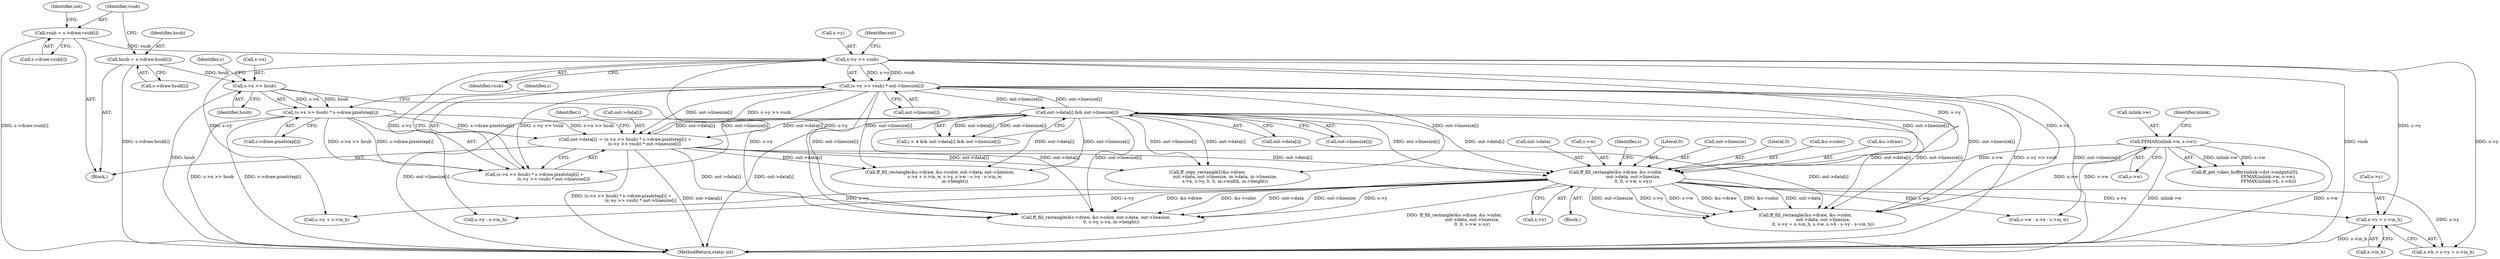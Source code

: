 digraph "0_FFmpeg_e43a0a232dbf6d3c161823c2e07c52e76227a1bc_7@pointer" {
"1000281" [label="(Call,s->y + s->in_h)"];
"1000238" [label="(Call,s->y >> vsub)"];
"1000208" [label="(Call,vsub = s->draw.vsub[i])"];
"1000253" [label="(Call,ff_fill_rectangle(&s->draw, &s->color,\n                          out->data, out->linesize,\n                          0, 0, s->w, s->y))"];
"1000183" [label="(Call,out->data[i] && out->linesize[i])"];
"1000217" [label="(Call,out->data[i] -= (s->x >> hsub) * s->draw.pixelstep[i] +\n                            (s->y >> vsub) * out->linesize[i])"];
"1000224" [label="(Call,(s->x >> hsub) * s->draw.pixelstep[i])"];
"1000225" [label="(Call,s->x >> hsub)"];
"1000198" [label="(Call,hsub = s->draw.hsub[i])"];
"1000237" [label="(Call,(s->y >> vsub) * out->linesize[i])"];
"1000142" [label="(Call,FFMAX(inlink->w, s->w))"];
"1000238" [label="(Call,s->y >> vsub)"];
"1000225" [label="(Call,s->x >> hsub)"];
"1000239" [label="(Call,s->y)"];
"1000210" [label="(Call,s->draw.vsub[i])"];
"1000217" [label="(Call,out->data[i] -= (s->x >> hsub) * s->draw.pixelstep[i] +\n                            (s->y >> vsub) * out->linesize[i])"];
"1000229" [label="(Identifier,hsub)"];
"1000273" [label="(Call,s->y)"];
"1000183" [label="(Call,out->data[i] && out->linesize[i])"];
"1000254" [label="(Call,&s->draw)"];
"1000253" [label="(Call,ff_fill_rectangle(&s->draw, &s->color,\n                          out->data, out->linesize,\n                          0, 0, s->w, s->y))"];
"1000258" [label="(Call,&s->color)"];
"1000262" [label="(Call,out->data)"];
"1000270" [label="(Call,s->w)"];
"1000195" [label="(Identifier,i)"];
"1000354" [label="(Call,ff_copy_rectangle2(&s->draw,\n                          out->data, out->linesize, in->data, in->linesize,\n                          s->x, s->y, 0, 0, in->width, in->height))"];
"1000223" [label="(Call,(s->x >> hsub) * s->draw.pixelstep[i] +\n                            (s->y >> vsub) * out->linesize[i])"];
"1000289" [label="(Call,ff_fill_rectangle(&s->draw, &s->color,\n                          out->data, out->linesize,\n                          0, s->y + s->in_h, s->w, s->h - s->y - s->in_h))"];
"1000245" [label="(Identifier,out)"];
"1000218" [label="(Call,out->data[i])"];
"1000198" [label="(Call,hsub = s->draw.hsub[i])"];
"1000146" [label="(Call,s->w)"];
"1000279" [label="(Identifier,s)"];
"1000179" [label="(Call,i < 4 && out->data[i] && out->linesize[i])"];
"1000269" [label="(Literal,0)"];
"1000220" [label="(Identifier,out)"];
"1000224" [label="(Call,(s->x >> hsub) * s->draw.pixelstep[i])"];
"1000265" [label="(Call,out->linesize)"];
"1000200" [label="(Call,s->draw.hsub[i])"];
"1000189" [label="(Call,out->linesize[i])"];
"1000209" [label="(Identifier,vsub)"];
"1000410" [label="(Call,s->w - s->x - s->in_w)"];
"1000151" [label="(Identifier,inlink)"];
"1000240" [label="(Identifier,s)"];
"1000277" [label="(Call,s->h > s->y + s->in_h)"];
"1000281" [label="(Call,s->y + s->in_h)"];
"1000319" [label="(Call,s->y - s->in_h)"];
"1000199" [label="(Identifier,hsub)"];
"1000184" [label="(Call,out->data[i])"];
"1000226" [label="(Call,s->x)"];
"1000252" [label="(Block,)"];
"1000142" [label="(Call,FFMAX(inlink->w, s->w))"];
"1000242" [label="(Identifier,vsub)"];
"1000237" [label="(Call,(s->y >> vsub) * out->linesize[i])"];
"1000455" [label="(MethodReturn,static int)"];
"1000385" [label="(Call,ff_fill_rectangle(&s->draw, &s->color, out->data, out->linesize,\n                      s->x + s->in_w, s->y, s->w - s->x - s->in_w,\n                      in->height))"];
"1000233" [label="(Identifier,s)"];
"1000134" [label="(Call,ff_get_video_buffer(inlink->dst->outputs[0],\n                                  FFMAX(inlink->w, s->w),\n                                  FFMAX(inlink->h, s->h)))"];
"1000143" [label="(Call,inlink->w)"];
"1000282" [label="(Call,s->y)"];
"1000208" [label="(Call,vsub = s->draw.vsub[i])"];
"1000285" [label="(Call,s->in_h)"];
"1000230" [label="(Call,s->draw.pixelstep[i])"];
"1000268" [label="(Literal,0)"];
"1000243" [label="(Call,out->linesize[i])"];
"1000305" [label="(Call,s->y + s->in_h)"];
"1000326" [label="(Call,ff_fill_rectangle(&s->draw, &s->color, out->data, out->linesize,\n                      0, s->y, s->x, in->height))"];
"1000196" [label="(Block,)"];
"1000281" -> "1000277"  [label="AST: "];
"1000281" -> "1000285"  [label="CFG: "];
"1000282" -> "1000281"  [label="AST: "];
"1000285" -> "1000281"  [label="AST: "];
"1000277" -> "1000281"  [label="CFG: "];
"1000281" -> "1000455"  [label="DDG: s->in_h"];
"1000238" -> "1000281"  [label="DDG: s->y"];
"1000253" -> "1000281"  [label="DDG: s->y"];
"1000238" -> "1000237"  [label="AST: "];
"1000238" -> "1000242"  [label="CFG: "];
"1000239" -> "1000238"  [label="AST: "];
"1000242" -> "1000238"  [label="AST: "];
"1000245" -> "1000238"  [label="CFG: "];
"1000238" -> "1000455"  [label="DDG: vsub"];
"1000238" -> "1000237"  [label="DDG: s->y"];
"1000238" -> "1000237"  [label="DDG: vsub"];
"1000208" -> "1000238"  [label="DDG: vsub"];
"1000238" -> "1000253"  [label="DDG: s->y"];
"1000238" -> "1000277"  [label="DDG: s->y"];
"1000238" -> "1000289"  [label="DDG: s->y"];
"1000238" -> "1000305"  [label="DDG: s->y"];
"1000238" -> "1000319"  [label="DDG: s->y"];
"1000238" -> "1000326"  [label="DDG: s->y"];
"1000208" -> "1000196"  [label="AST: "];
"1000208" -> "1000210"  [label="CFG: "];
"1000209" -> "1000208"  [label="AST: "];
"1000210" -> "1000208"  [label="AST: "];
"1000220" -> "1000208"  [label="CFG: "];
"1000208" -> "1000455"  [label="DDG: s->draw.vsub[i]"];
"1000253" -> "1000252"  [label="AST: "];
"1000253" -> "1000273"  [label="CFG: "];
"1000254" -> "1000253"  [label="AST: "];
"1000258" -> "1000253"  [label="AST: "];
"1000262" -> "1000253"  [label="AST: "];
"1000265" -> "1000253"  [label="AST: "];
"1000268" -> "1000253"  [label="AST: "];
"1000269" -> "1000253"  [label="AST: "];
"1000270" -> "1000253"  [label="AST: "];
"1000273" -> "1000253"  [label="AST: "];
"1000279" -> "1000253"  [label="CFG: "];
"1000253" -> "1000455"  [label="DDG: ff_fill_rectangle(&s->draw, &s->color,\n                          out->data, out->linesize,\n                          0, 0, s->w, s->y)"];
"1000183" -> "1000253"  [label="DDG: out->data[i]"];
"1000183" -> "1000253"  [label="DDG: out->linesize[i]"];
"1000217" -> "1000253"  [label="DDG: out->data[i]"];
"1000237" -> "1000253"  [label="DDG: out->linesize[i]"];
"1000142" -> "1000253"  [label="DDG: s->w"];
"1000253" -> "1000277"  [label="DDG: s->y"];
"1000253" -> "1000289"  [label="DDG: &s->draw"];
"1000253" -> "1000289"  [label="DDG: &s->color"];
"1000253" -> "1000289"  [label="DDG: out->data"];
"1000253" -> "1000289"  [label="DDG: out->linesize"];
"1000253" -> "1000289"  [label="DDG: s->y"];
"1000253" -> "1000289"  [label="DDG: s->w"];
"1000253" -> "1000305"  [label="DDG: s->y"];
"1000253" -> "1000319"  [label="DDG: s->y"];
"1000253" -> "1000326"  [label="DDG: &s->draw"];
"1000253" -> "1000326"  [label="DDG: &s->color"];
"1000253" -> "1000326"  [label="DDG: out->data"];
"1000253" -> "1000326"  [label="DDG: out->linesize"];
"1000253" -> "1000326"  [label="DDG: s->y"];
"1000253" -> "1000410"  [label="DDG: s->w"];
"1000183" -> "1000179"  [label="AST: "];
"1000183" -> "1000184"  [label="CFG: "];
"1000183" -> "1000189"  [label="CFG: "];
"1000184" -> "1000183"  [label="AST: "];
"1000189" -> "1000183"  [label="AST: "];
"1000179" -> "1000183"  [label="CFG: "];
"1000183" -> "1000455"  [label="DDG: out->linesize[i]"];
"1000183" -> "1000455"  [label="DDG: out->data[i]"];
"1000183" -> "1000179"  [label="DDG: out->data[i]"];
"1000183" -> "1000179"  [label="DDG: out->linesize[i]"];
"1000217" -> "1000183"  [label="DDG: out->data[i]"];
"1000237" -> "1000183"  [label="DDG: out->linesize[i]"];
"1000183" -> "1000217"  [label="DDG: out->data[i]"];
"1000183" -> "1000237"  [label="DDG: out->linesize[i]"];
"1000183" -> "1000289"  [label="DDG: out->data[i]"];
"1000183" -> "1000289"  [label="DDG: out->linesize[i]"];
"1000183" -> "1000326"  [label="DDG: out->data[i]"];
"1000183" -> "1000326"  [label="DDG: out->linesize[i]"];
"1000183" -> "1000354"  [label="DDG: out->data[i]"];
"1000183" -> "1000354"  [label="DDG: out->linesize[i]"];
"1000183" -> "1000385"  [label="DDG: out->data[i]"];
"1000183" -> "1000385"  [label="DDG: out->linesize[i]"];
"1000217" -> "1000196"  [label="AST: "];
"1000217" -> "1000223"  [label="CFG: "];
"1000218" -> "1000217"  [label="AST: "];
"1000223" -> "1000217"  [label="AST: "];
"1000195" -> "1000217"  [label="CFG: "];
"1000217" -> "1000455"  [label="DDG: (s->x >> hsub) * s->draw.pixelstep[i] +\n                            (s->y >> vsub) * out->linesize[i]"];
"1000217" -> "1000455"  [label="DDG: out->data[i]"];
"1000224" -> "1000217"  [label="DDG: s->x >> hsub"];
"1000224" -> "1000217"  [label="DDG: s->draw.pixelstep[i]"];
"1000237" -> "1000217"  [label="DDG: s->y >> vsub"];
"1000237" -> "1000217"  [label="DDG: out->linesize[i]"];
"1000217" -> "1000289"  [label="DDG: out->data[i]"];
"1000217" -> "1000326"  [label="DDG: out->data[i]"];
"1000217" -> "1000354"  [label="DDG: out->data[i]"];
"1000217" -> "1000385"  [label="DDG: out->data[i]"];
"1000224" -> "1000223"  [label="AST: "];
"1000224" -> "1000230"  [label="CFG: "];
"1000225" -> "1000224"  [label="AST: "];
"1000230" -> "1000224"  [label="AST: "];
"1000240" -> "1000224"  [label="CFG: "];
"1000224" -> "1000455"  [label="DDG: s->x >> hsub"];
"1000224" -> "1000455"  [label="DDG: s->draw.pixelstep[i]"];
"1000224" -> "1000223"  [label="DDG: s->x >> hsub"];
"1000224" -> "1000223"  [label="DDG: s->draw.pixelstep[i]"];
"1000225" -> "1000224"  [label="DDG: s->x"];
"1000225" -> "1000224"  [label="DDG: hsub"];
"1000225" -> "1000229"  [label="CFG: "];
"1000226" -> "1000225"  [label="AST: "];
"1000229" -> "1000225"  [label="AST: "];
"1000233" -> "1000225"  [label="CFG: "];
"1000225" -> "1000455"  [label="DDG: hsub"];
"1000198" -> "1000225"  [label="DDG: hsub"];
"1000225" -> "1000326"  [label="DDG: s->x"];
"1000198" -> "1000196"  [label="AST: "];
"1000198" -> "1000200"  [label="CFG: "];
"1000199" -> "1000198"  [label="AST: "];
"1000200" -> "1000198"  [label="AST: "];
"1000209" -> "1000198"  [label="CFG: "];
"1000198" -> "1000455"  [label="DDG: s->draw.hsub[i]"];
"1000237" -> "1000223"  [label="AST: "];
"1000237" -> "1000243"  [label="CFG: "];
"1000243" -> "1000237"  [label="AST: "];
"1000223" -> "1000237"  [label="CFG: "];
"1000237" -> "1000455"  [label="DDG: s->y >> vsub"];
"1000237" -> "1000455"  [label="DDG: out->linesize[i]"];
"1000237" -> "1000223"  [label="DDG: s->y >> vsub"];
"1000237" -> "1000223"  [label="DDG: out->linesize[i]"];
"1000237" -> "1000289"  [label="DDG: out->linesize[i]"];
"1000237" -> "1000326"  [label="DDG: out->linesize[i]"];
"1000237" -> "1000354"  [label="DDG: out->linesize[i]"];
"1000237" -> "1000385"  [label="DDG: out->linesize[i]"];
"1000142" -> "1000134"  [label="AST: "];
"1000142" -> "1000146"  [label="CFG: "];
"1000143" -> "1000142"  [label="AST: "];
"1000146" -> "1000142"  [label="AST: "];
"1000151" -> "1000142"  [label="CFG: "];
"1000142" -> "1000455"  [label="DDG: inlink->w"];
"1000142" -> "1000455"  [label="DDG: s->w"];
"1000142" -> "1000134"  [label="DDG: inlink->w"];
"1000142" -> "1000134"  [label="DDG: s->w"];
"1000142" -> "1000289"  [label="DDG: s->w"];
"1000142" -> "1000410"  [label="DDG: s->w"];
}
